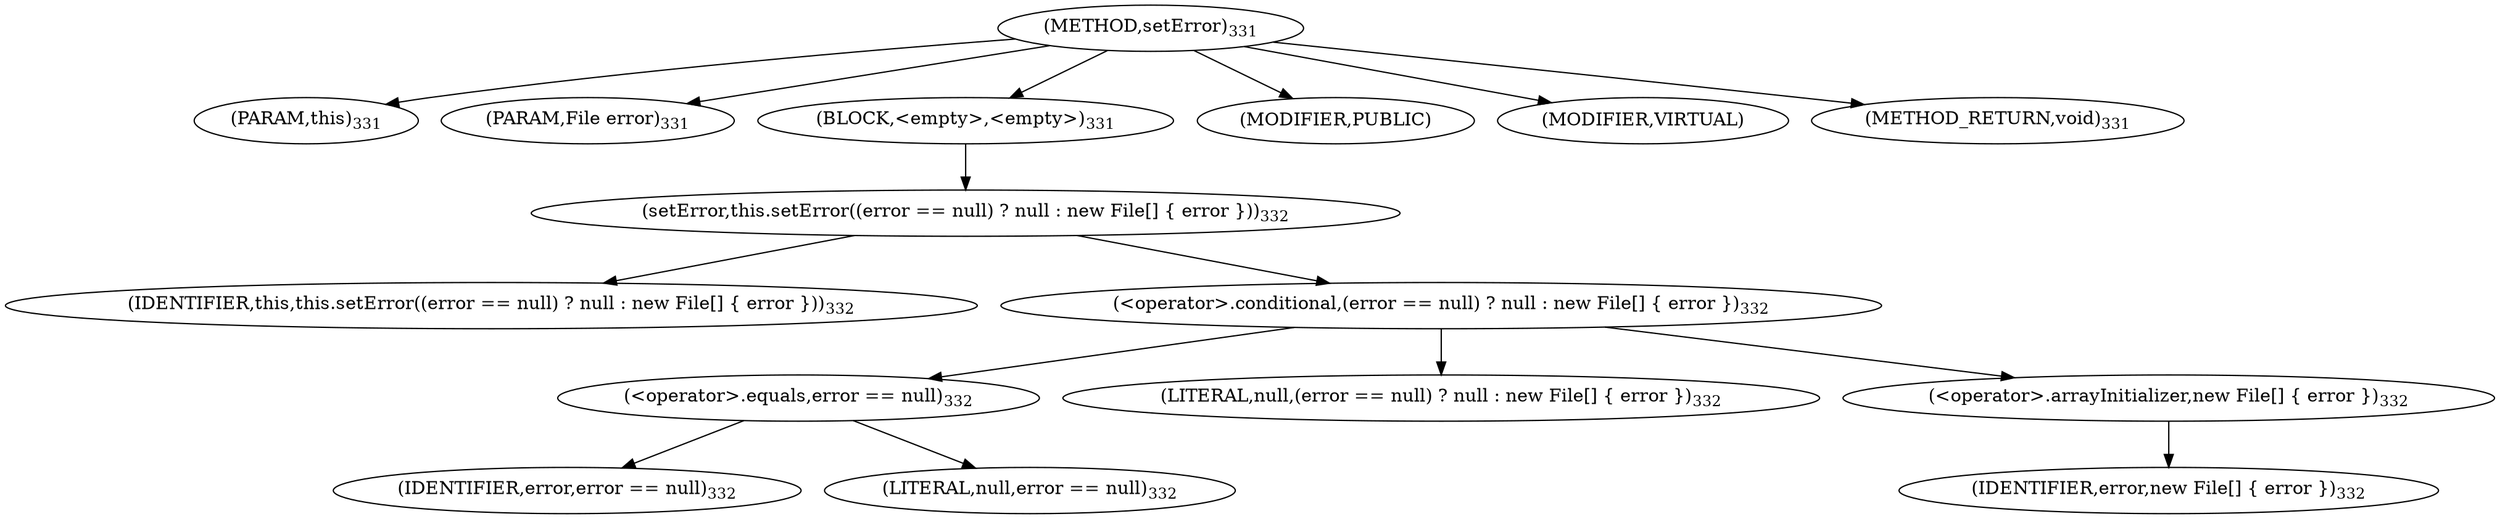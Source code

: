digraph "setError" {  
"572" [label = <(METHOD,setError)<SUB>331</SUB>> ]
"54" [label = <(PARAM,this)<SUB>331</SUB>> ]
"573" [label = <(PARAM,File error)<SUB>331</SUB>> ]
"574" [label = <(BLOCK,&lt;empty&gt;,&lt;empty&gt;)<SUB>331</SUB>> ]
"575" [label = <(setError,this.setError((error == null) ? null : new File[] { error }))<SUB>332</SUB>> ]
"53" [label = <(IDENTIFIER,this,this.setError((error == null) ? null : new File[] { error }))<SUB>332</SUB>> ]
"576" [label = <(&lt;operator&gt;.conditional,(error == null) ? null : new File[] { error })<SUB>332</SUB>> ]
"577" [label = <(&lt;operator&gt;.equals,error == null)<SUB>332</SUB>> ]
"578" [label = <(IDENTIFIER,error,error == null)<SUB>332</SUB>> ]
"579" [label = <(LITERAL,null,error == null)<SUB>332</SUB>> ]
"580" [label = <(LITERAL,null,(error == null) ? null : new File[] { error })<SUB>332</SUB>> ]
"581" [label = <(&lt;operator&gt;.arrayInitializer,new File[] { error })<SUB>332</SUB>> ]
"582" [label = <(IDENTIFIER,error,new File[] { error })<SUB>332</SUB>> ]
"583" [label = <(MODIFIER,PUBLIC)> ]
"584" [label = <(MODIFIER,VIRTUAL)> ]
"585" [label = <(METHOD_RETURN,void)<SUB>331</SUB>> ]
  "572" -> "54" 
  "572" -> "573" 
  "572" -> "574" 
  "572" -> "583" 
  "572" -> "584" 
  "572" -> "585" 
  "574" -> "575" 
  "575" -> "53" 
  "575" -> "576" 
  "576" -> "577" 
  "576" -> "580" 
  "576" -> "581" 
  "577" -> "578" 
  "577" -> "579" 
  "581" -> "582" 
}

